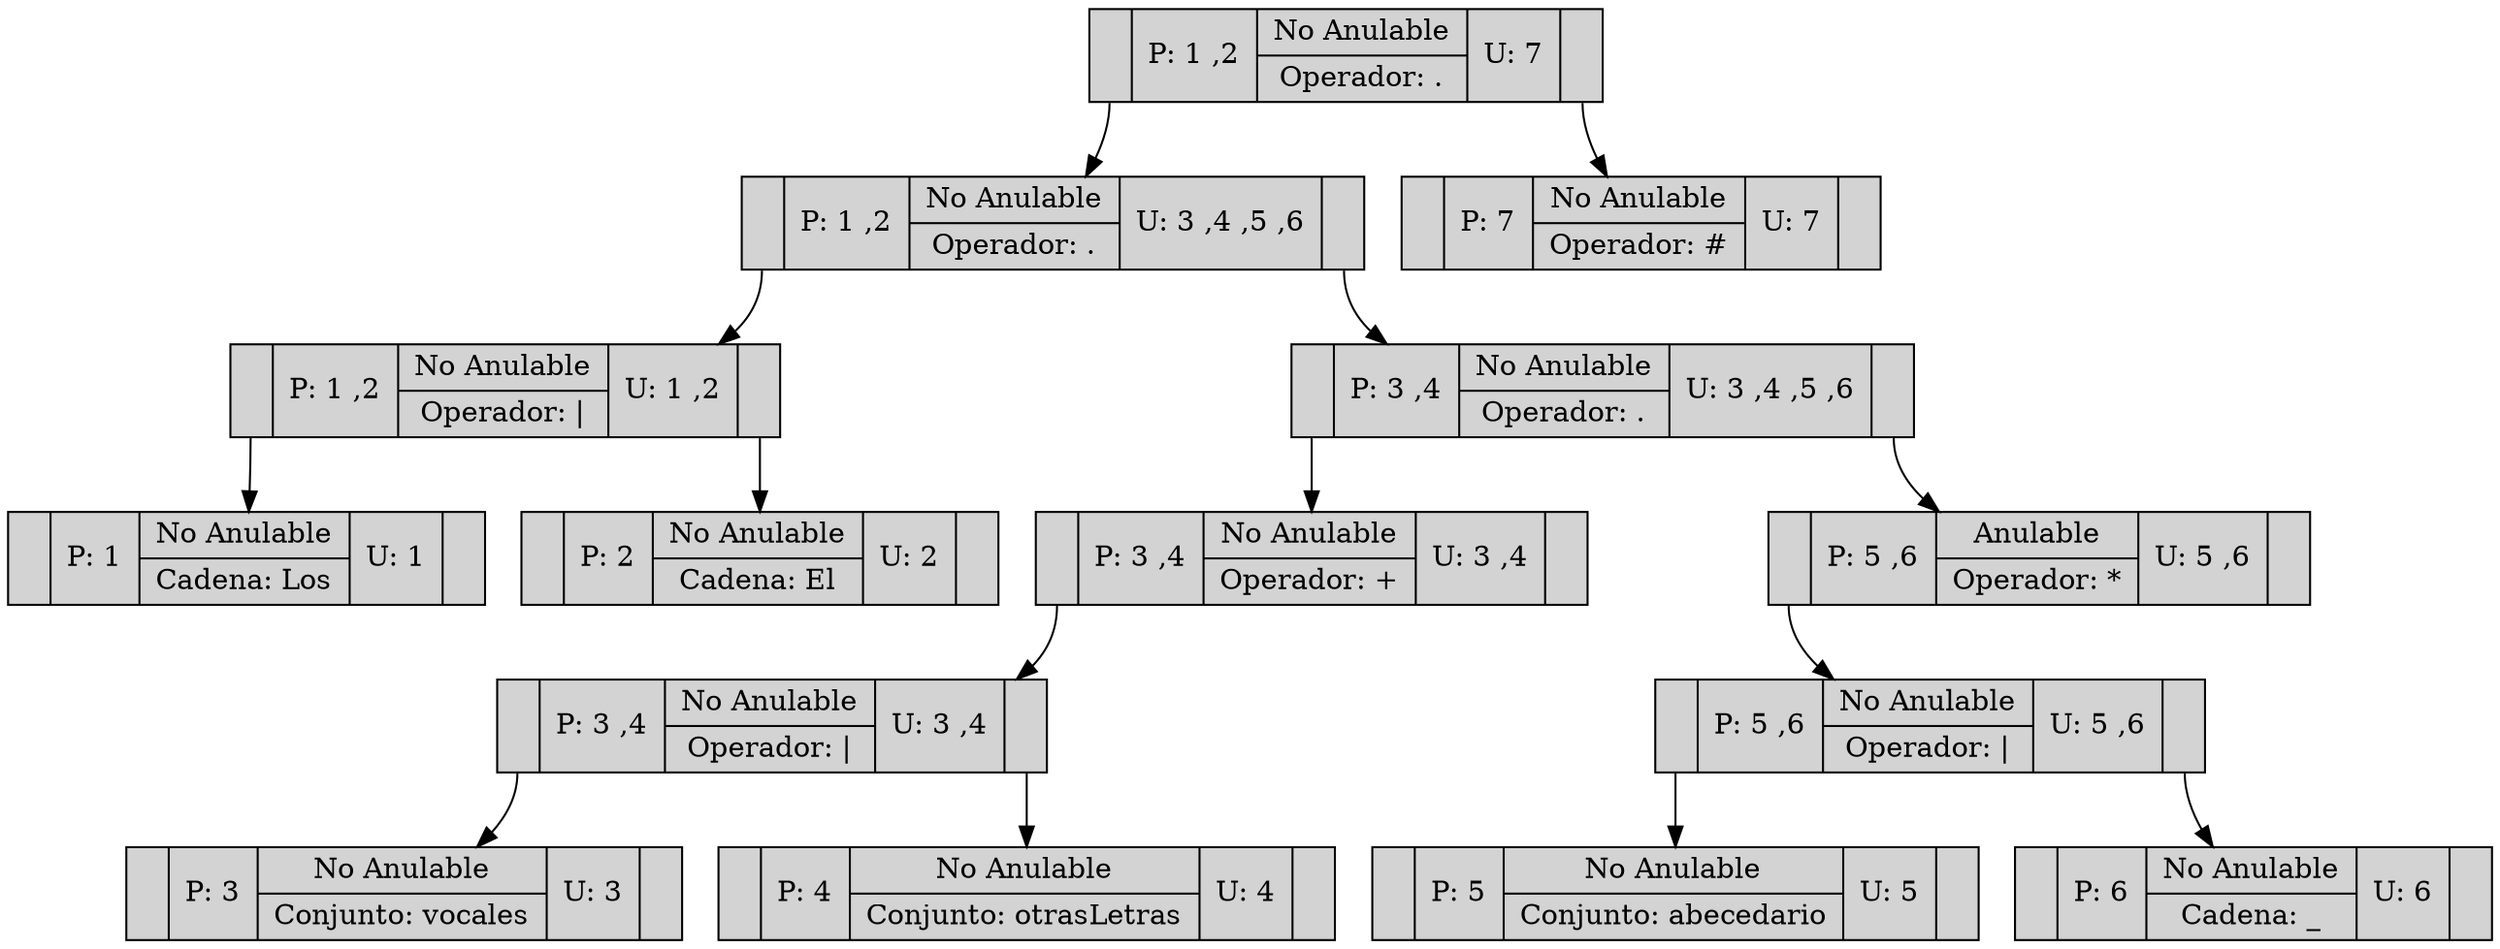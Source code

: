 digraph ARBOL { 
rankdir=TB
node[shape=record,style=filled] 
"0"[label ="<C0>|P: 1 ,2|{<C1>No Anulable|Operador: \.}|U: 7|<C2>"]; 
"2"[label ="<C0>|P: 1 ,2|{<C1>No Anulable|Operador: \.}|U: 3 ,4 ,5 ,6|<C2>"]; 
"4"[label ="<C0>|P: 1 ,2|{<C1>No Anulable|Operador: \|}|U: 1 ,2|<C2>"]; 
"5"[label ="<C0>|P: 1|{<C1>No Anulable|Cadena: Los }|U: 1|<C2>"]; 
"4":C0->"5"; 
"6"[label ="<C0>|P: 2|{<C1>No Anulable|Cadena: El }|U: 2|<C2>"]; 
"4":C2->"6"; 
"2":C0->"4"; 
"7"[label ="<C0>|P: 3 ,4|{<C1>No Anulable|Operador: \.}|U: 3 ,4 ,5 ,6|<C2>"]; 
"8"[label ="<C0>|P: 3 ,4|{<C1>No Anulable|Operador: \+}|U: 3 ,4|<C2>"]; 
"9"[label ="<C0>|P: 3 ,4|{<C1>No Anulable|Operador: \|}|U: 3 ,4|<C2>"]; 
"10"[label ="<C0>|P: 3|{<C1>No Anulable|Conjunto: vocales}|U: 3|<C2>"]; 
"9":C0->"10"; 
"11"[label ="<C0>|P: 4|{<C1>No Anulable|Conjunto: otrasLetras}|U: 4|<C2>"]; 
"9":C2->"11"; 
"8":C0->"9"; 
"7":C0->"8"; 
"12"[label ="<C0>|P: 5 ,6|{<C1>Anulable|Operador: \*}|U: 5 ,6|<C2>"]; 
"13"[label ="<C0>|P: 5 ,6|{<C1>No Anulable|Operador: \|}|U: 5 ,6|<C2>"]; 
"14"[label ="<C0>|P: 5|{<C1>No Anulable|Conjunto: abecedario}|U: 5|<C2>"]; 
"13":C0->"14"; 
"15"[label ="<C0>|P: 6|{<C1>No Anulable|Cadena: \_}|U: 6|<C2>"]; 
"13":C2->"15"; 
"12":C0->"13"; 
"7":C2->"12"; 
"2":C2->"7"; 
"0":C0->"2"; 
"1"[label ="<C0>|P: 7|{<C1>No Anulable|Operador: \#}|U: 7|<C2>"]; 
"0":C2->"1"; 

}